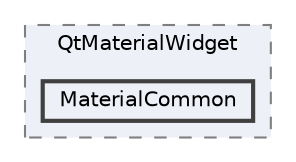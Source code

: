 digraph "MaterialCommon"
{
 // LATEX_PDF_SIZE
  bgcolor="transparent";
  edge [fontname=Helvetica,fontsize=10,labelfontname=Helvetica,labelfontsize=10];
  node [fontname=Helvetica,fontsize=10,shape=box,height=0.2,width=0.4];
  compound=true
  subgraph clusterdir_b95b73a9da1c57040a996fcdd774df29 {
    graph [ bgcolor="#edf0f7", pencolor="grey50", label="QtMaterialWidget", fontname=Helvetica,fontsize=10 style="filled,dashed", URL="dir_b95b73a9da1c57040a996fcdd774df29.html",tooltip=""]
  dir_71049d8f42613f939131e1ce53e0d1fd [label="MaterialCommon", fillcolor="#edf0f7", color="grey25", style="filled,bold", URL="dir_71049d8f42613f939131e1ce53e0d1fd.html",tooltip=""];
  }
}
